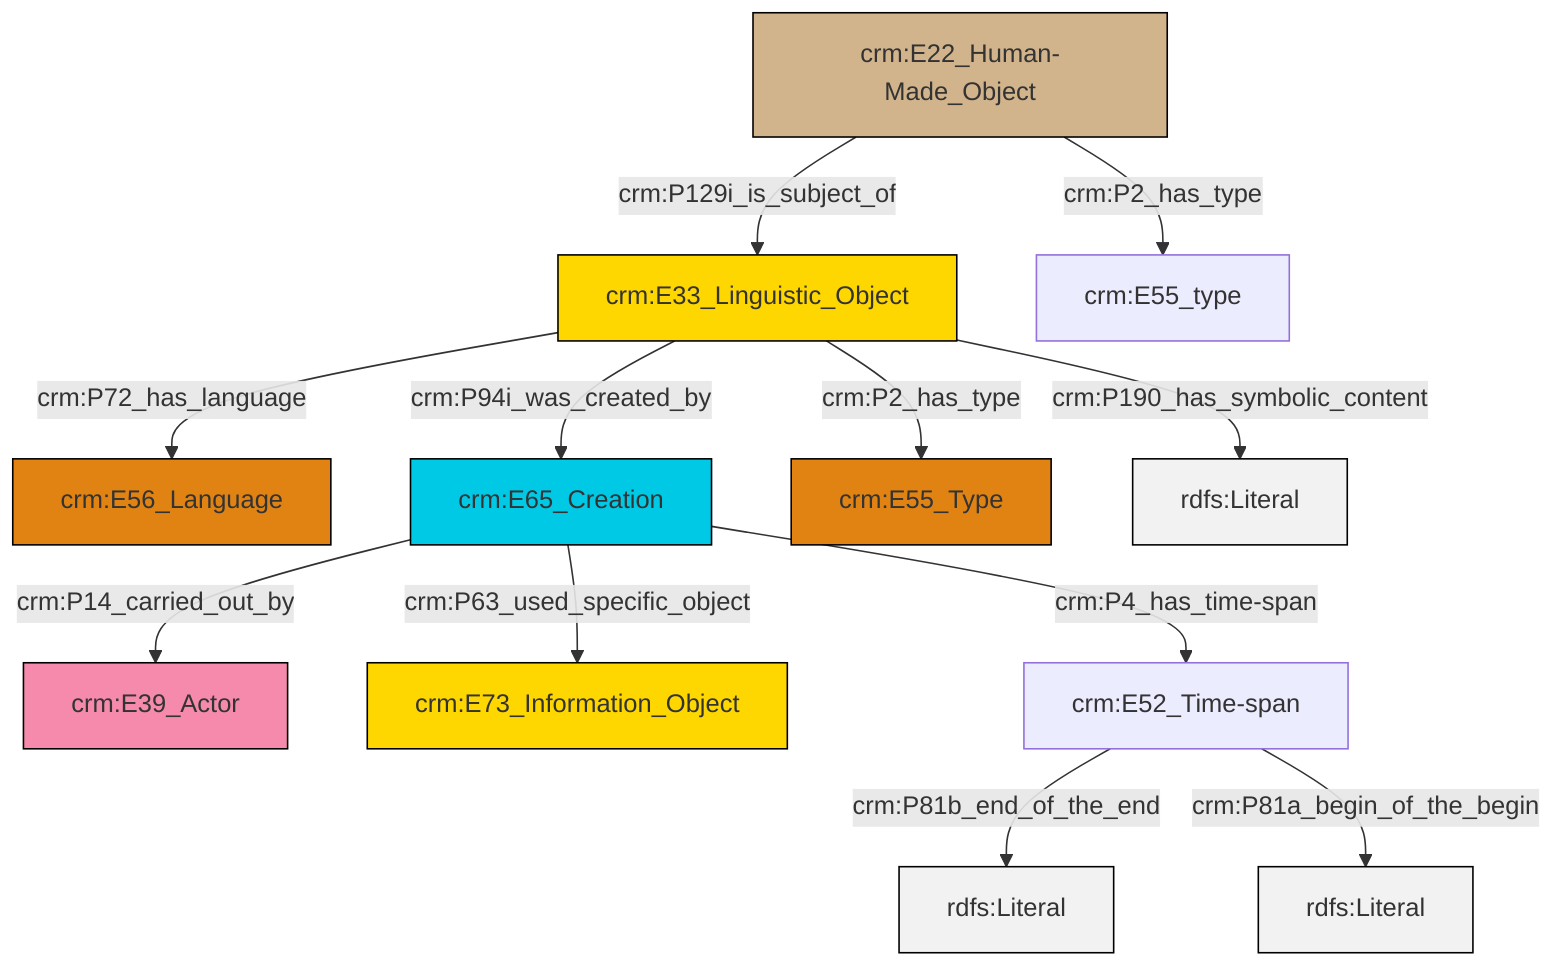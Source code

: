 graph TD
classDef Literal fill:#f2f2f2,stroke:#000000;
classDef CRM_Entity fill:#FFFFFF,stroke:#000000;
classDef Temporal_Entity fill:#00C9E6, stroke:#000000;
classDef Type fill:#E18312, stroke:#000000;
classDef Time-Span fill:#2C9C91, stroke:#000000;
classDef Appellation fill:#FFEB7F, stroke:#000000;
classDef Place fill:#008836, stroke:#000000;
classDef Persistent_Item fill:#B266B2, stroke:#000000;
classDef Conceptual_Object fill:#FFD700, stroke:#000000;
classDef Physical_Thing fill:#D2B48C, stroke:#000000;
classDef Actor fill:#f58aad, stroke:#000000;
classDef PC_Classes fill:#4ce600, stroke:#000000;
classDef Multi fill:#cccccc,stroke:#000000;

0["crm:E33_Linguistic_Object"]:::Conceptual_Object -->|crm:P72_has_language| 1["crm:E56_Language"]:::Type
4["crm:E22_Human-Made_Object"]:::Physical_Thing -->|crm:P2_has_type| 8["crm:E55_type"]:::Default
0["crm:E33_Linguistic_Object"]:::Conceptual_Object -->|crm:P94i_was_created_by| 11["crm:E65_Creation"]:::Temporal_Entity
12["crm:E52_Time-span"]:::Default -->|crm:P81b_end_of_the_end| 17[rdfs:Literal]:::Literal
0["crm:E33_Linguistic_Object"]:::Conceptual_Object -->|crm:P190_has_symbolic_content| 18[rdfs:Literal]:::Literal
0["crm:E33_Linguistic_Object"]:::Conceptual_Object -->|crm:P2_has_type| 14["crm:E55_Type"]:::Type
11["crm:E65_Creation"]:::Temporal_Entity -->|crm:P63_used_specific_object| 6["crm:E73_Information_Object"]:::Conceptual_Object
11["crm:E65_Creation"]:::Temporal_Entity -->|crm:P4_has_time-span| 12["crm:E52_Time-span"]:::Default
4["crm:E22_Human-Made_Object"]:::Physical_Thing -->|crm:P129i_is_subject_of| 0["crm:E33_Linguistic_Object"]:::Conceptual_Object
12["crm:E52_Time-span"]:::Default -->|crm:P81a_begin_of_the_begin| 20[rdfs:Literal]:::Literal
11["crm:E65_Creation"]:::Temporal_Entity -->|crm:P14_carried_out_by| 2["crm:E39_Actor"]:::Actor